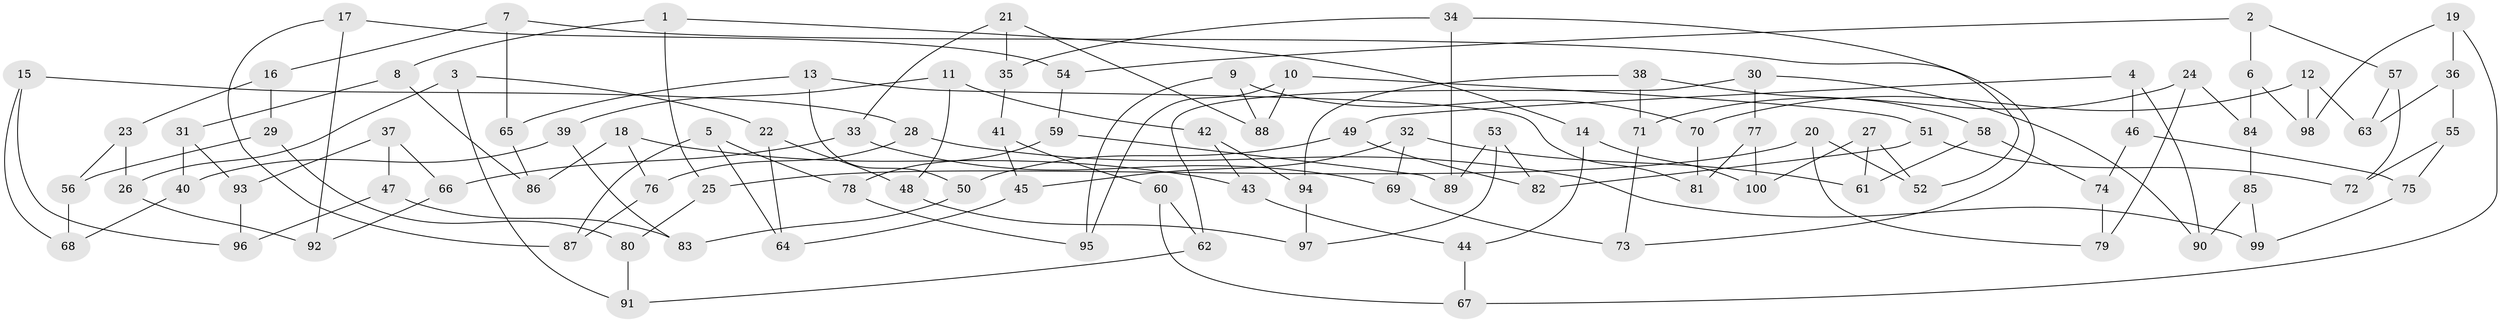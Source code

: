// Generated by graph-tools (version 1.1) at 2025/11/02/21/25 10:11:15]
// undirected, 100 vertices, 150 edges
graph export_dot {
graph [start="1"]
  node [color=gray90,style=filled];
  1;
  2;
  3;
  4;
  5;
  6;
  7;
  8;
  9;
  10;
  11;
  12;
  13;
  14;
  15;
  16;
  17;
  18;
  19;
  20;
  21;
  22;
  23;
  24;
  25;
  26;
  27;
  28;
  29;
  30;
  31;
  32;
  33;
  34;
  35;
  36;
  37;
  38;
  39;
  40;
  41;
  42;
  43;
  44;
  45;
  46;
  47;
  48;
  49;
  50;
  51;
  52;
  53;
  54;
  55;
  56;
  57;
  58;
  59;
  60;
  61;
  62;
  63;
  64;
  65;
  66;
  67;
  68;
  69;
  70;
  71;
  72;
  73;
  74;
  75;
  76;
  77;
  78;
  79;
  80;
  81;
  82;
  83;
  84;
  85;
  86;
  87;
  88;
  89;
  90;
  91;
  92;
  93;
  94;
  95;
  96;
  97;
  98;
  99;
  100;
  1 -- 25;
  1 -- 14;
  1 -- 8;
  2 -- 6;
  2 -- 54;
  2 -- 57;
  3 -- 91;
  3 -- 26;
  3 -- 22;
  4 -- 49;
  4 -- 46;
  4 -- 90;
  5 -- 87;
  5 -- 78;
  5 -- 64;
  6 -- 84;
  6 -- 98;
  7 -- 16;
  7 -- 65;
  7 -- 52;
  8 -- 86;
  8 -- 31;
  9 -- 70;
  9 -- 95;
  9 -- 88;
  10 -- 51;
  10 -- 88;
  10 -- 95;
  11 -- 48;
  11 -- 39;
  11 -- 42;
  12 -- 70;
  12 -- 98;
  12 -- 63;
  13 -- 81;
  13 -- 65;
  13 -- 50;
  14 -- 100;
  14 -- 44;
  15 -- 68;
  15 -- 28;
  15 -- 96;
  16 -- 29;
  16 -- 23;
  17 -- 87;
  17 -- 92;
  17 -- 54;
  18 -- 76;
  18 -- 43;
  18 -- 86;
  19 -- 36;
  19 -- 98;
  19 -- 67;
  20 -- 52;
  20 -- 79;
  20 -- 25;
  21 -- 88;
  21 -- 35;
  21 -- 33;
  22 -- 48;
  22 -- 64;
  23 -- 56;
  23 -- 26;
  24 -- 79;
  24 -- 71;
  24 -- 84;
  25 -- 80;
  26 -- 92;
  27 -- 52;
  27 -- 100;
  27 -- 61;
  28 -- 76;
  28 -- 99;
  29 -- 80;
  29 -- 56;
  30 -- 77;
  30 -- 90;
  30 -- 62;
  31 -- 40;
  31 -- 93;
  32 -- 45;
  32 -- 69;
  32 -- 61;
  33 -- 66;
  33 -- 69;
  34 -- 89;
  34 -- 73;
  34 -- 35;
  35 -- 41;
  36 -- 55;
  36 -- 63;
  37 -- 47;
  37 -- 66;
  37 -- 93;
  38 -- 58;
  38 -- 71;
  38 -- 94;
  39 -- 40;
  39 -- 83;
  40 -- 68;
  41 -- 45;
  41 -- 60;
  42 -- 43;
  42 -- 94;
  43 -- 44;
  44 -- 67;
  45 -- 64;
  46 -- 75;
  46 -- 74;
  47 -- 96;
  47 -- 83;
  48 -- 97;
  49 -- 50;
  49 -- 82;
  50 -- 83;
  51 -- 82;
  51 -- 72;
  53 -- 89;
  53 -- 82;
  53 -- 97;
  54 -- 59;
  55 -- 72;
  55 -- 75;
  56 -- 68;
  57 -- 72;
  57 -- 63;
  58 -- 61;
  58 -- 74;
  59 -- 89;
  59 -- 78;
  60 -- 67;
  60 -- 62;
  62 -- 91;
  65 -- 86;
  66 -- 92;
  69 -- 73;
  70 -- 81;
  71 -- 73;
  74 -- 79;
  75 -- 99;
  76 -- 87;
  77 -- 81;
  77 -- 100;
  78 -- 95;
  80 -- 91;
  84 -- 85;
  85 -- 90;
  85 -- 99;
  93 -- 96;
  94 -- 97;
}
